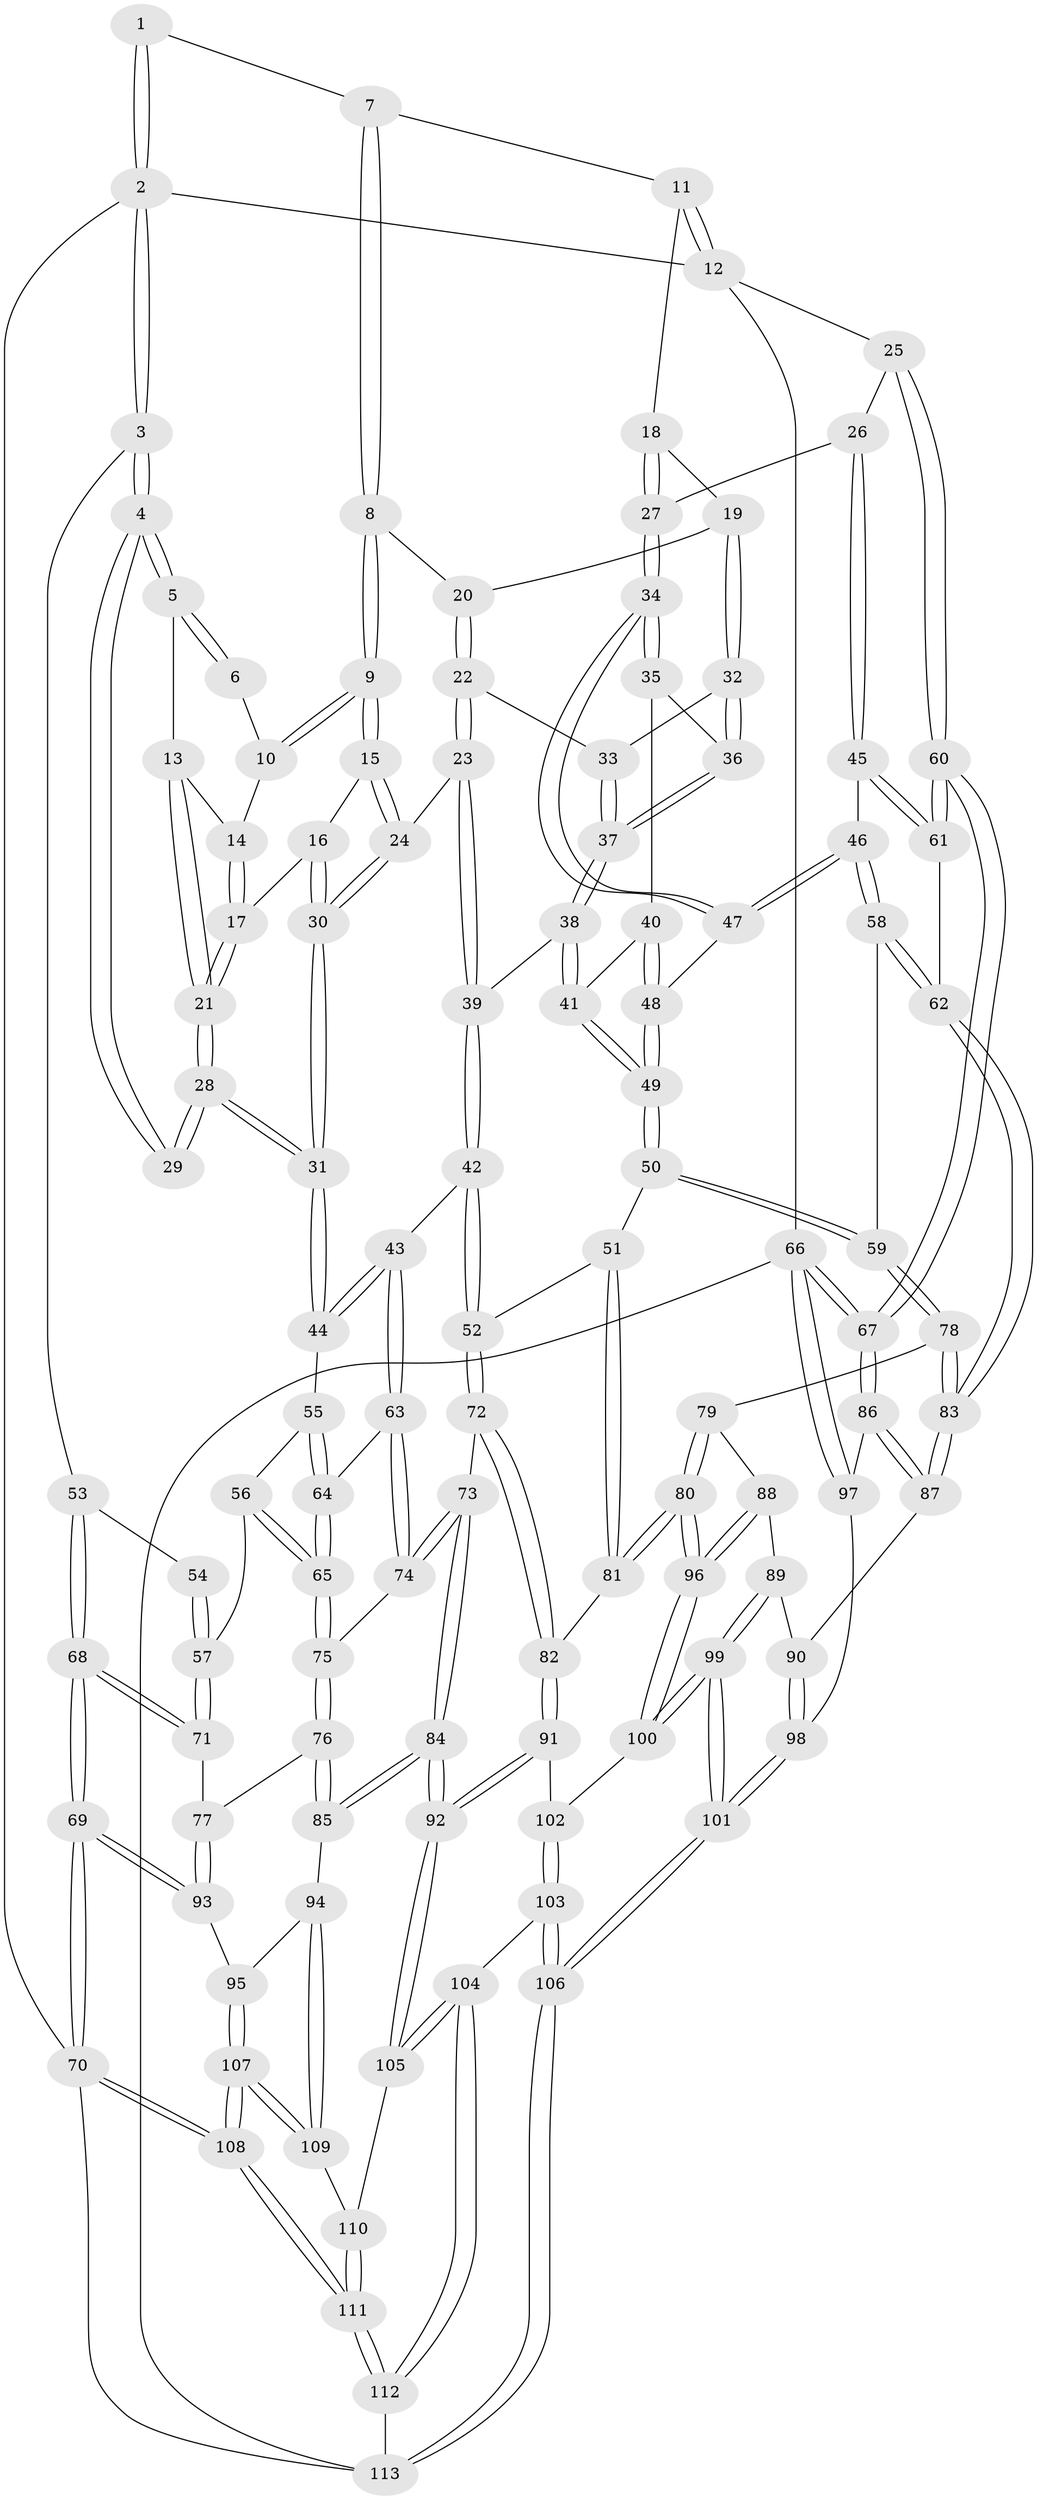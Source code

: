 // coarse degree distribution, {4: 0.25, 3: 0.75}
// Generated by graph-tools (version 1.1) at 2025/38/03/04/25 23:38:32]
// undirected, 113 vertices, 279 edges
graph export_dot {
  node [color=gray90,style=filled];
  1 [pos="+0.30827127477055927+0"];
  2 [pos="+0+0"];
  3 [pos="+0+0.05422957719709427"];
  4 [pos="+0+0.07419365406531087"];
  5 [pos="+0.12188003930906914+0.0996121842729209"];
  6 [pos="+0.26821528395355715+0"];
  7 [pos="+0.4394606004868614+0"];
  8 [pos="+0.43451340549055834+0.049318447766171294"];
  9 [pos="+0.376657162633662+0.10347370828557816"];
  10 [pos="+0.23439011816675787+0.05642383362710046"];
  11 [pos="+0.9228704094399498+0"];
  12 [pos="+1+0"];
  13 [pos="+0.14378560664926932+0.1032163192137794"];
  14 [pos="+0.19842017185251343+0.09852887641815228"];
  15 [pos="+0.36938346081397777+0.11510896932631179"];
  16 [pos="+0.29533881837942255+0.15107270832211872"];
  17 [pos="+0.2539828402508215+0.15149236289511114"];
  18 [pos="+0.8482180761454171+0"];
  19 [pos="+0.6694089268607949+0.10866813869480595"];
  20 [pos="+0.44586862502372976+0.061480620089123986"];
  21 [pos="+0.21133611352456266+0.24834768721382297"];
  22 [pos="+0.505623022737854+0.17765990948176738"];
  23 [pos="+0.4811696038717315+0.2367573670907386"];
  24 [pos="+0.3801685192822014+0.2562278021693489"];
  25 [pos="+1+0"];
  26 [pos="+0.9395688398359379+0.26560163948938503"];
  27 [pos="+0.8181191355917412+0.24831979565764553"];
  28 [pos="+0.20304630175945232+0.31772027730863805"];
  29 [pos="+0.18809807991224187+0.3166152565382832"];
  30 [pos="+0.3088384314952712+0.3496020401952643"];
  31 [pos="+0.29734432477112155+0.37148586331973"];
  32 [pos="+0.6461267859762997+0.18444406673257682"];
  33 [pos="+0.5155789885298266+0.17889817760357554"];
  34 [pos="+0.7881032831781167+0.27564704436590803"];
  35 [pos="+0.6729110981170429+0.222259637671523"];
  36 [pos="+0.6528519932873009+0.20637648375558504"];
  37 [pos="+0.5873394943206062+0.2941812262757279"];
  38 [pos="+0.5602175257761068+0.33885132233386434"];
  39 [pos="+0.5332093362995312+0.33861842555132643"];
  40 [pos="+0.6679535651156546+0.33492672501380905"];
  41 [pos="+0.5905782696789843+0.36288945106595843"];
  42 [pos="+0.3959557326399806+0.4391679260066649"];
  43 [pos="+0.3567578792548024+0.4322248088379241"];
  44 [pos="+0.30400095156423607+0.38601277731409295"];
  45 [pos="+0.9330643916151906+0.4323092919239895"];
  46 [pos="+0.7879336072860881+0.3784180814576795"];
  47 [pos="+0.780102272689363+0.36102097778867165"];
  48 [pos="+0.7658351677169349+0.36069970888340835"];
  49 [pos="+0.6158125759288036+0.4128048485696352"];
  50 [pos="+0.6308442383611319+0.5079161897198763"];
  51 [pos="+0.5795820350140466+0.5245170002423474"];
  52 [pos="+0.4763410268612475+0.5168327699188746"];
  53 [pos="+0+0.25843334897011505"];
  54 [pos="+0.11306645222717568+0.38815103322825667"];
  55 [pos="+0.2212780636018926+0.45890246359909187"];
  56 [pos="+0.15634018819057036+0.5014512313286524"];
  57 [pos="+0.045742110859814+0.49645939375138004"];
  58 [pos="+0.7310230134339942+0.4918935722101612"];
  59 [pos="+0.6747264817600379+0.5248944828802591"];
  60 [pos="+1+0.4691173511924859"];
  61 [pos="+0.9654819337423919+0.4697036248247534"];
  62 [pos="+0.892197470790557+0.5666569240551939"];
  63 [pos="+0.3240744114161989+0.5355236965877824"];
  64 [pos="+0.22255396899292015+0.553456452515476"];
  65 [pos="+0.18827105798177804+0.5959344247508446"];
  66 [pos="+1+0.8670453546528725"];
  67 [pos="+1+0.7710728296430259"];
  68 [pos="+0+0.5189880209381337"];
  69 [pos="+0+0.7257155176136814"];
  70 [pos="+0+1"];
  71 [pos="+0.008906656657544733+0.5125335884880114"];
  72 [pos="+0.4646022905738909+0.6022049097333418"];
  73 [pos="+0.33042991759335577+0.6421780218143123"];
  74 [pos="+0.31721418345878627+0.5730619953228412"];
  75 [pos="+0.18850855475671643+0.6037053994349613"];
  76 [pos="+0.16845779464201283+0.6469687028753389"];
  77 [pos="+0.14624661550572648+0.6460104503351165"];
  78 [pos="+0.6818430121553539+0.5507902903225808"];
  79 [pos="+0.6836735805423898+0.6024399987311719"];
  80 [pos="+0.5777189242478065+0.708215284649323"];
  81 [pos="+0.5624361161630208+0.6995111402449227"];
  82 [pos="+0.4935338036164017+0.6914258014890396"];
  83 [pos="+0.8785419485855542+0.6395647186666591"];
  84 [pos="+0.30790417288641325+0.7589234615702083"];
  85 [pos="+0.2632975130081452+0.7546411901968441"];
  86 [pos="+0.9126204053126985+0.698059105291838"];
  87 [pos="+0.8787055245653862+0.6636495444142605"];
  88 [pos="+0.755520056457832+0.7012318409317944"];
  89 [pos="+0.7582755859129942+0.7021539738410463"];
  90 [pos="+0.7784315456924559+0.7009857169782525"];
  91 [pos="+0.41887904440666546+0.7497309187453401"];
  92 [pos="+0.32524078623078306+0.7726365517073788"];
  93 [pos="+0.016426748083732463+0.7422721739118867"];
  94 [pos="+0.17002532239349558+0.8103926515348998"];
  95 [pos="+0.12859306167981807+0.8117950005791709"];
  96 [pos="+0.6098394047873921+0.7571873439149747"];
  97 [pos="+0.8595130187924392+0.9145477573936901"];
  98 [pos="+0.8308494882356481+0.9342585663521695"];
  99 [pos="+0.6990401903413745+0.9493306420284617"];
  100 [pos="+0.6101480258456873+0.7717104656259189"];
  101 [pos="+0.7238591743487752+1"];
  102 [pos="+0.5093701866150675+0.8306712815807987"];
  103 [pos="+0.5012333731034623+0.9126037604422098"];
  104 [pos="+0.35336829999616376+0.9180434568829232"];
  105 [pos="+0.3527575248536232+0.9168835727224582"];
  106 [pos="+0.7174030583035866+1"];
  107 [pos="+0.062345832200400075+0.9308117516976315"];
  108 [pos="+0+1"];
  109 [pos="+0.18195067517461128+0.902333986384881"];
  110 [pos="+0.19379508444027338+0.9261500513995676"];
  111 [pos="+0.0139841036216103+1"];
  112 [pos="+0.320488152127012+1"];
  113 [pos="+0.7141023835621413+1"];
  1 -- 2;
  1 -- 2;
  1 -- 7;
  2 -- 3;
  2 -- 3;
  2 -- 12;
  2 -- 70;
  3 -- 4;
  3 -- 4;
  3 -- 53;
  4 -- 5;
  4 -- 5;
  4 -- 29;
  4 -- 29;
  5 -- 6;
  5 -- 6;
  5 -- 13;
  6 -- 10;
  7 -- 8;
  7 -- 8;
  7 -- 11;
  8 -- 9;
  8 -- 9;
  8 -- 20;
  9 -- 10;
  9 -- 10;
  9 -- 15;
  9 -- 15;
  10 -- 14;
  11 -- 12;
  11 -- 12;
  11 -- 18;
  12 -- 25;
  12 -- 66;
  13 -- 14;
  13 -- 21;
  13 -- 21;
  14 -- 17;
  14 -- 17;
  15 -- 16;
  15 -- 24;
  15 -- 24;
  16 -- 17;
  16 -- 30;
  16 -- 30;
  17 -- 21;
  17 -- 21;
  18 -- 19;
  18 -- 27;
  18 -- 27;
  19 -- 20;
  19 -- 32;
  19 -- 32;
  20 -- 22;
  20 -- 22;
  21 -- 28;
  21 -- 28;
  22 -- 23;
  22 -- 23;
  22 -- 33;
  23 -- 24;
  23 -- 39;
  23 -- 39;
  24 -- 30;
  24 -- 30;
  25 -- 26;
  25 -- 60;
  25 -- 60;
  26 -- 27;
  26 -- 45;
  26 -- 45;
  27 -- 34;
  27 -- 34;
  28 -- 29;
  28 -- 29;
  28 -- 31;
  28 -- 31;
  30 -- 31;
  30 -- 31;
  31 -- 44;
  31 -- 44;
  32 -- 33;
  32 -- 36;
  32 -- 36;
  33 -- 37;
  33 -- 37;
  34 -- 35;
  34 -- 35;
  34 -- 47;
  34 -- 47;
  35 -- 36;
  35 -- 40;
  36 -- 37;
  36 -- 37;
  37 -- 38;
  37 -- 38;
  38 -- 39;
  38 -- 41;
  38 -- 41;
  39 -- 42;
  39 -- 42;
  40 -- 41;
  40 -- 48;
  40 -- 48;
  41 -- 49;
  41 -- 49;
  42 -- 43;
  42 -- 52;
  42 -- 52;
  43 -- 44;
  43 -- 44;
  43 -- 63;
  43 -- 63;
  44 -- 55;
  45 -- 46;
  45 -- 61;
  45 -- 61;
  46 -- 47;
  46 -- 47;
  46 -- 58;
  46 -- 58;
  47 -- 48;
  48 -- 49;
  48 -- 49;
  49 -- 50;
  49 -- 50;
  50 -- 51;
  50 -- 59;
  50 -- 59;
  51 -- 52;
  51 -- 81;
  51 -- 81;
  52 -- 72;
  52 -- 72;
  53 -- 54;
  53 -- 68;
  53 -- 68;
  54 -- 57;
  54 -- 57;
  55 -- 56;
  55 -- 64;
  55 -- 64;
  56 -- 57;
  56 -- 65;
  56 -- 65;
  57 -- 71;
  57 -- 71;
  58 -- 59;
  58 -- 62;
  58 -- 62;
  59 -- 78;
  59 -- 78;
  60 -- 61;
  60 -- 61;
  60 -- 67;
  60 -- 67;
  61 -- 62;
  62 -- 83;
  62 -- 83;
  63 -- 64;
  63 -- 74;
  63 -- 74;
  64 -- 65;
  64 -- 65;
  65 -- 75;
  65 -- 75;
  66 -- 67;
  66 -- 67;
  66 -- 97;
  66 -- 97;
  66 -- 113;
  67 -- 86;
  67 -- 86;
  68 -- 69;
  68 -- 69;
  68 -- 71;
  68 -- 71;
  69 -- 70;
  69 -- 70;
  69 -- 93;
  69 -- 93;
  70 -- 108;
  70 -- 108;
  70 -- 113;
  71 -- 77;
  72 -- 73;
  72 -- 82;
  72 -- 82;
  73 -- 74;
  73 -- 74;
  73 -- 84;
  73 -- 84;
  74 -- 75;
  75 -- 76;
  75 -- 76;
  76 -- 77;
  76 -- 85;
  76 -- 85;
  77 -- 93;
  77 -- 93;
  78 -- 79;
  78 -- 83;
  78 -- 83;
  79 -- 80;
  79 -- 80;
  79 -- 88;
  80 -- 81;
  80 -- 81;
  80 -- 96;
  80 -- 96;
  81 -- 82;
  82 -- 91;
  82 -- 91;
  83 -- 87;
  83 -- 87;
  84 -- 85;
  84 -- 85;
  84 -- 92;
  84 -- 92;
  85 -- 94;
  86 -- 87;
  86 -- 87;
  86 -- 97;
  87 -- 90;
  88 -- 89;
  88 -- 96;
  88 -- 96;
  89 -- 90;
  89 -- 99;
  89 -- 99;
  90 -- 98;
  90 -- 98;
  91 -- 92;
  91 -- 92;
  91 -- 102;
  92 -- 105;
  92 -- 105;
  93 -- 95;
  94 -- 95;
  94 -- 109;
  94 -- 109;
  95 -- 107;
  95 -- 107;
  96 -- 100;
  96 -- 100;
  97 -- 98;
  98 -- 101;
  98 -- 101;
  99 -- 100;
  99 -- 100;
  99 -- 101;
  99 -- 101;
  100 -- 102;
  101 -- 106;
  101 -- 106;
  102 -- 103;
  102 -- 103;
  103 -- 104;
  103 -- 106;
  103 -- 106;
  104 -- 105;
  104 -- 105;
  104 -- 112;
  104 -- 112;
  105 -- 110;
  106 -- 113;
  106 -- 113;
  107 -- 108;
  107 -- 108;
  107 -- 109;
  107 -- 109;
  108 -- 111;
  108 -- 111;
  109 -- 110;
  110 -- 111;
  110 -- 111;
  111 -- 112;
  111 -- 112;
  112 -- 113;
}
